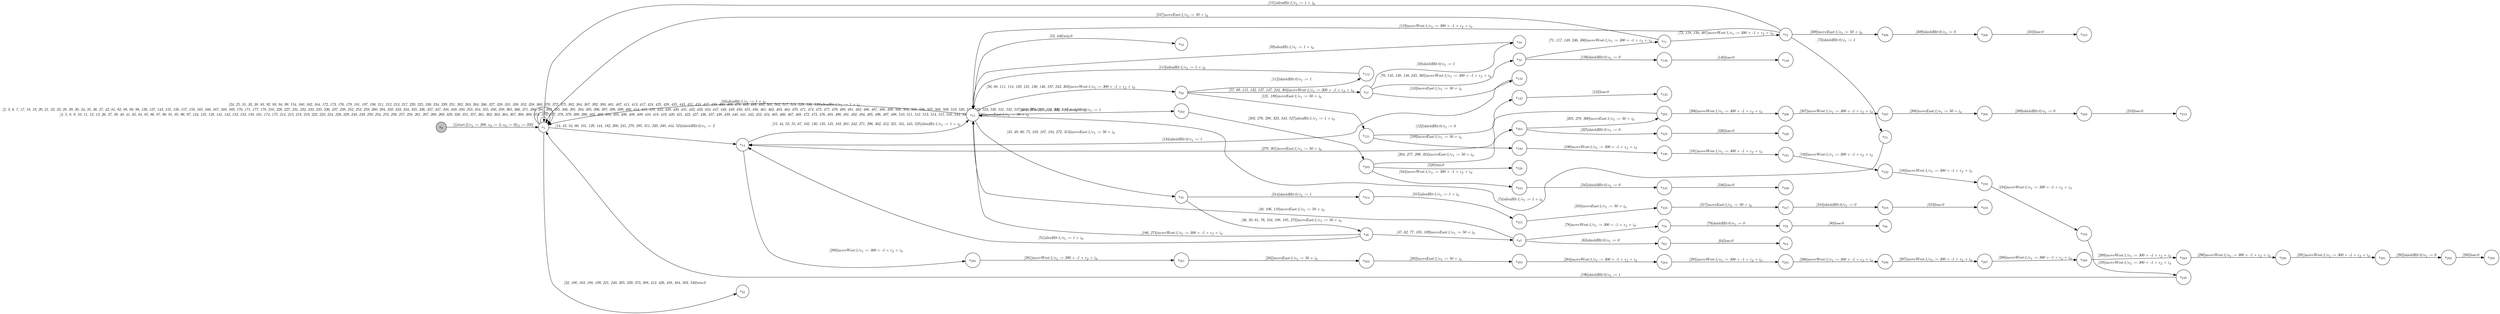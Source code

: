 digraph EFSM{
  graph [rankdir="LR", fontname="Latin Modern Math"];
  node [color="black", fillcolor="white", shape="circle", style="filled", fontname="Latin Modern Math"];
  edge [fontname="Latin Modern Math"];

  s0[fillcolor="gray", label=<s<sub>0</sub>>];
  s1[label=<s<sub>1</sub>>];
  s14[label=<s<sub>14</sub>>];
  s15[label=<s<sub>15</sub>>];
  s32[label=<s<sub>32</sub>>];
  s45[label=<s<sub>45</sub>>];
  s46[label=<s<sub>46</sub>>];
  s47[label=<s<sub>47</sub>>];
  s53[label=<s<sub>53</sub>>];
  s56[label=<s<sub>56</sub>>];
  s57[label=<s<sub>57</sub>>];
  s58[label=<s<sub>58</sub>>];
  s63[label=<s<sub>63</sub>>];
  s64[label=<s<sub>64</sub>>];
  s70[label=<s<sub>70</sub>>];
  s71[label=<s<sub>71</sub>>];
  s72[label=<s<sub>72</sub>>];
  s73[label=<s<sub>73</sub>>];
  s78[label=<s<sub>78</sub>>];
  s79[label=<s<sub>79</sub>>];
  s80[label=<s<sub>80</sub>>];
  s112[label=<s<sub>112</sub>>];
  s121[label=<s<sub>121</sub>>];
  s122[label=<s<sub>122</sub>>];
  s123[label=<s<sub>123</sub>>];
  s133[label=<s<sub>133</sub>>];
  s139[label=<s<sub>139</sub>>];
  s140[label=<s<sub>140</sub>>];
  s189[label=<s<sub>189</sub>>];
  s190[label=<s<sub>190</sub>>];
  s191[label=<s<sub>191</sub>>];
  s192[label=<s<sub>192</sub>>];
  s193[label=<s<sub>193</sub>>];
  s194[label=<s<sub>194</sub>>];
  s195[label=<s<sub>195</sub>>];
  s202[label=<s<sub>202</sub>>];
  s203[label=<s<sub>203</sub>>];
  s204[label=<s<sub>204</sub>>];
  s205[label=<s<sub>205</sub>>];
  s206[label=<s<sub>206</sub>>];
  s207[label=<s<sub>207</sub>>];
  s208[label=<s<sub>208</sub>>];
  s209[label=<s<sub>209</sub>>];
  s210[label=<s<sub>210</sub>>];
  s280[label=<s<sub>280</sub>>];
  s281[label=<s<sub>281</sub>>];
  s282[label=<s<sub>282</sub>>];
  s283[label=<s<sub>283</sub>>];
  s284[label=<s<sub>284</sub>>];
  s285[label=<s<sub>285</sub>>];
  s286[label=<s<sub>286</sub>>];
  s287[label=<s<sub>287</sub>>];
  s288[label=<s<sub>288</sub>>];
  s289[label=<s<sub>289</sub>>];
  s290[label=<s<sub>290</sub>>];
  s291[label=<s<sub>291</sub>>];
  s292[label=<s<sub>292</sub>>];
  s293[label=<s<sub>293</sub>>];
  s308[label=<s<sub>308</sub>>];
  s309[label=<s<sub>309</sub>>];
  s310[label=<s<sub>310</sub>>];
  s314[label=<s<sub>314</sub>>];
  s315[label=<s<sub>315</sub>>];
  s316[label=<s<sub>316</sub>>];
  s317[label=<s<sub>317</sub>>];
  s318[label=<s<sub>318</sub>>];
  s319[label=<s<sub>319</sub>>];
  s325[label=<s<sub>325</sub>>];
  s326[label=<s<sub>326</sub>>];
  s344[label=<s<sub>344</sub>>];
  s345[label=<s<sub>345</sub>>];
  s346[label=<s<sub>346</sub>>];
  s528[label=<s<sub>528</sub>>];

  s0->s1[label=<<i> [1]start:2/o<sub>1</sub> := 200, o<sub>2</sub> := 3, o<sub>3</sub> := 0&#91;r<sub>2</sub> := 350&#93;</i>>];
  s15->s1[label=<<i> [16]alienHit:1/o<sub>1</sub> := 1 + i<sub>0</sub></i>>];
  s46->s14[label=<<i> [51]alienHit:1/o<sub>1</sub> := 1 + i<sub>0</sub></i>>];
  s15->s53[label=<<i> [53, 446]win:0</i>>];
  s57->s58[label=<<i> [58]shieldHit:0/o<sub>1</sub> := 1</i>>];
  s58->s15[label=<<i> [59]alienHit:1/o<sub>1</sub> := 1 + i<sub>0</sub></i>>];
  s15->s45[label=<<i> [45, 49, 60, 75, 103, 107, 184, 272, 313]moveEast:1/o<sub>1</sub> := 50 + i<sub>0</sub></i>>];
  s45->s46[label=<<i> [46, 50, 61, 76, 104, 108, 185, 273]moveEast:1/o<sub>1</sub> := 50 + i<sub>0</sub></i>>];
  s46->s47[label=<<i> [47, 62, 77, 105, 109]moveEast:1/o<sub>1</sub> := 50 + i<sub>0</sub></i>>];
  s47->s63[label=<<i> [63]shieldHit:0/o<sub>1</sub> := 0</i>>];
  s63->s64[label=<<i> [64]lose:0</i>>];
  s72->s73[label=<<i> [73]shieldHit:0/o<sub>1</sub> := 1</i>>];
  s73->s15[label=<<i> [74]alienHit:1/o<sub>1</sub> := 1 + i<sub>0</sub></i>>];
  s47->s78[label=<<i> [78]moveWest:1/o<sub>1</sub> := 300 + -1 &times; r<sub>2</sub> + i<sub>0</sub></i>>];
  s78->s79[label=<<i> [79]shieldHit:0/o<sub>1</sub> := 0</i>>];
  s79->s80[label=<<i> [80]lose:0</i>>];
  s47->s15[label=<<i> [48, 106, 110]moveEast:1/o<sub>1</sub> := 50 + i<sub>0</sub></i>>];
  s56->s112[label=<<i> [112]shieldHit:0/o<sub>1</sub> := 1</i>>];
  s112->s15[label=<<i> [113]alienHit:1/o<sub>1</sub> := 1 + i<sub>0</sub></i>>];
  s72->s15[label=<<i> [119]moveWest:1/o<sub>1</sub> := 300 + -1 &times; r<sub>2</sub> + i<sub>0</sub></i>>];
  s15->s56[label=<<i> [56, 68, 111, 114, 120, 131, 136, 146, 187, 243, 303]moveWest:1/o<sub>1</sub> := 300 + -1 &times; r<sub>2</sub> + i<sub>0</sub></i>>];
  s56->s121[label=<<i> [121, 188]moveEast:1/o<sub>1</sub> := 50 + i<sub>0</sub></i>>];
  s121->s122[label=<<i> [122]shieldHit:0/o<sub>1</sub> := 0</i>>];
  s122->s123[label=<<i> [123]lose:0</i>>];
  s57->s133[label=<<i> [133]moveEast:1/o<sub>1</sub> := 50 + i<sub>0</sub></i>>];
  s133->s14[label=<<i> [134]shieldHit:0/o<sub>1</sub> := 1</i>>];
  s14->s15[label=<<i> [15, 44, 52, 55, 67, 102, 130, 135, 145, 183, 201, 242, 271, 296, 302, 312, 321, 341, 445, 525]alienHit:1/o<sub>1</sub> := 1 + i<sub>0</sub></i>>];
  s70->s139[label=<<i> [139]shieldHit:0/o<sub>1</sub> := 0</i>>];
  s139->s140[label=<<i> [140]lose:0</i>>];
  s72->s1[label=<<i> [151]alienHit:1/o<sub>1</sub> := 1 + i<sub>0</sub></i>>];
  s46->s15[label=<<i> [186, 274]moveWest:1/o<sub>1</sub> := 300 + -1 &times; r<sub>2</sub> + i<sub>0</sub></i>>];
  s121->s189[label=<<i> [189]moveEast:1/o<sub>1</sub> := 50 + i<sub>0</sub></i>>];
  s189->s190[label=<<i> [190]moveWest:1/o<sub>1</sub> := 300 + -1 &times; r<sub>2</sub> + i<sub>0</sub></i>>];
  s190->s191[label=<<i> [191]moveWest:1/o<sub>1</sub> := 300 + -1 &times; r<sub>2</sub> + i<sub>0</sub></i>>];
  s191->s192[label=<<i> [192]moveWest:1/o<sub>1</sub> := 300 + -1 &times; r<sub>2</sub> + i<sub>0</sub></i>>];
  s192->s193[label=<<i> [193]moveWest:1/o<sub>1</sub> := 300 + -1 &times; r<sub>2</sub> + i<sub>0</sub></i>>];
  s193->s194[label=<<i> [194]moveWest:1/o<sub>1</sub> := 300 + -1 &times; r<sub>2</sub> + i<sub>0</sub></i>>];
  s194->s195[label=<<i> [195]moveWest:1/o<sub>1</sub> := 300 + -1 &times; r<sub>2</sub> + i<sub>0</sub></i>>];
  s195->s1[label=<<i> [196]shieldHit:0/o<sub>1</sub> := 1</i>>];
  s1->s32[label=<<i> [32, 100, 163, 180, 199, 221, 240, 265, 339, 373, 388, 412, 426, 458, 484, 503, 540]win:0</i>>];
  s205->s206[label=<<i> [206]moveWest:1/o<sub>1</sub> := 300 + -1 &times; r<sub>2</sub> + i<sub>0</sub></i>>];
  s206->s207[label=<<i> [207]moveWest:1/o<sub>1</sub> := 300 + -1 &times; r<sub>2</sub> + i<sub>0</sub></i>>];
  s207->s208[label=<<i> [208]moveEast:1/o<sub>1</sub> := 50 + i<sub>0</sub></i>>];
  s208->s209[label=<<i> [209]shieldHit:0/o<sub>1</sub> := 0</i>>];
  s209->s210[label=<<i> [210]lose:0</i>>];
  s71->s1[label=<<i> [247]moveEast:1/o<sub>1</sub> := 50 + i<sub>0</sub></i>>];
  s1->s1[label=<<i> [4, 5, 8, 9, 10, 11, 12, 13, 26, 27, 39, 40, 41, 65, 84, 85, 86, 87, 90, 91, 95, 96, 97, 124, 125, 128, 141, 142, 152, 153, 159, 161, 174, 175, 214, 215, 218, 219, 222, 223, 224, 228, 229, 248, 249, 250, 254, 255, 256, 257, 258, 261, 267, 268, 269, 329, 330, 351, 357, 361, 362, 363, 364, 367, 368, 369, 374, 376, 377, 378, 379, 389, 390, 402, 403, 404, 405, 406, 408, 409, 410, 418, 419, 420, 421, 422, 427, 436, 437, 438, 439, 440, 441, 442, 452, 454, 465, 466, 467, 468, 472, 473, 476, 485, 490, 491, 492, 494, 495, 496, 497, 498, 510, 511, 512, 513, 514, 515, 516, 533, 534, 535, 538]moveEast:1/o<sub>1</sub> := 50 + i<sub>0</sub></i>>];
  s1->s1[label=<<i> [2, 3, 6, 7, 17, 18, 19, 20, 21, 22, 23, 28, 29, 30, 34, 35, 36, 37, 42, 81, 82, 88, 89, 98, 126, 127, 143, 155, 156, 157, 158, 165, 166, 167, 168, 169, 170, 171, 177, 178, 216, 226, 227, 231, 232, 233, 235, 236, 237, 238, 252, 253, 259, 260, 294, 332, 333, 334, 335, 336, 337, 347, 348, 349, 350, 353, 354, 355, 356, 359, 365, 366, 371, 380, 381, 383, 385, 386, 391, 394, 395, 396, 397, 398, 399, 400, 414, 415, 416, 423, 429, 430, 431, 432, 433, 434, 447, 448, 449, 450, 455, 456, 461, 462, 463, 464, 470, 471, 474, 475, 477, 479, 480, 481, 482, 486, 487, 488, 499, 500, 504, 505, 506, 507, 508, 509, 519, 520, 521, 522, 523, 530, 531, 532, 537]moveWest:1/o<sub>1</sub> := 300 + -1 &times; r<sub>2</sub> + i<sub>0</sub></i>>];
  s1->s1[label=<<i> [24, 25, 31, 33, 38, 83, 92, 93, 94, 99, 154, 160, 162, 164, 172, 173, 176, 179, 181, 197, 198, 211, 212, 213, 217, 220, 225, 230, 234, 239, 251, 262, 263, 264, 266, 327, 328, 331, 338, 352, 358, 360, 370, 372, 375, 382, 384, 387, 392, 393, 401, 407, 411, 413, 417, 424, 425, 428, 435, 443, 451, 453, 457, 459, 460, 469, 478, 483, 489, 493, 501, 502, 517, 518, 529, 536, 539]alienHit:1/o<sub>1</sub> := 1 + i<sub>0</sub></i>>];
  s14->s280[label=<<i> [280]moveWest:1/o<sub>1</sub> := 300 + -1 &times; r<sub>2</sub> + i<sub>0</sub></i>>];
  s280->s281[label=<<i> [281]moveWest:1/o<sub>1</sub> := 300 + -1 &times; r<sub>2</sub> + i<sub>0</sub></i>>];
  s281->s282[label=<<i> [282]moveEast:1/o<sub>1</sub> := 50 + i<sub>0</sub></i>>];
  s282->s283[label=<<i> [283]moveEast:1/o<sub>1</sub> := 50 + i<sub>0</sub></i>>];
  s283->s284[label=<<i> [284]moveWest:1/o<sub>1</sub> := 300 + -1 &times; r<sub>2</sub> + i<sub>0</sub></i>>];
  s284->s285[label=<<i> [285]moveWest:1/o<sub>1</sub> := 300 + -1 &times; r<sub>2</sub> + i<sub>0</sub></i>>];
  s285->s286[label=<<i> [286]moveWest:1/o<sub>1</sub> := 300 + -1 &times; r<sub>2</sub> + i<sub>0</sub></i>>];
  s286->s287[label=<<i> [287]moveWest:1/o<sub>1</sub> := 300 + -1 &times; r<sub>2</sub> + i<sub>0</sub></i>>];
  s287->s288[label=<<i> [288]moveWest:1/o<sub>1</sub> := 300 + -1 &times; r<sub>2</sub> + i<sub>0</sub></i>>];
  s288->s289[label=<<i> [289]moveWest:1/o<sub>1</sub> := 300 + -1 &times; r<sub>2</sub> + i<sub>0</sub></i>>];
  s289->s290[label=<<i> [290]moveWest:1/o<sub>1</sub> := 300 + -1 &times; r<sub>2</sub> + i<sub>0</sub></i>>];
  s290->s291[label=<<i> [291]moveWest:1/o<sub>1</sub> := 300 + -1 &times; r<sub>2</sub> + i<sub>0</sub></i>>];
  s291->s292[label=<<i> [292]shieldHit:0/o<sub>1</sub> := 0</i>>];
  s292->s293[label=<<i> [293]lose:0</i>>];
  s203->s204[label=<<i> [204, 277, 299, 324]moveEast:1/o<sub>1</sub> := 50 + i<sub>0</sub></i>>];
  s204->s205[label=<<i> [205, 278, 300]moveEast:1/o<sub>1</sub> := 50 + i<sub>0</sub></i>>];
  s205->s14[label=<<i> [279, 301]moveEast:1/o<sub>1</sub> := 50 + i<sub>0</sub></i>>];
  s56->s57[label=<<i> [57, 69, 115, 132, 137, 147, 244, 304]moveWest:1/o<sub>1</sub> := 300 + -1 &times; r<sub>2</sub> + i<sub>0</sub></i>>];
  s57->s70[label=<<i> [70, 116, 138, 148, 245, 305]moveWest:1/o<sub>1</sub> := 300 + -1 &times; r<sub>2</sub> + i<sub>0</sub></i>>];
  s70->s71[label=<<i> [71, 117, 149, 246, 306]moveWest:1/o<sub>1</sub> := 300 + -1 &times; r<sub>2</sub> + i<sub>0</sub></i>>];
  s71->s72[label=<<i> [72, 118, 150, 307]moveWest:1/o<sub>1</sub> := 300 + -1 &times; r<sub>2</sub> + i<sub>0</sub></i>>];
  s72->s308[label=<<i> [308]moveEast:1/o<sub>1</sub> := 50 + i<sub>0</sub></i>>];
  s308->s309[label=<<i> [309]shieldHit:0/o<sub>1</sub> := 0</i>>];
  s309->s310[label=<<i> [310]lose:0</i>>];
  s45->s314[label=<<i> [314]shieldHit:0/o<sub>1</sub> := 1</i>>];
  s314->s315[label=<<i> [315]alienHit:1/o<sub>1</sub> := 1 + i<sub>0</sub></i>>];
  s315->s316[label=<<i> [316]moveEast:1/o<sub>1</sub> := 50 + i<sub>0</sub></i>>];
  s316->s317[label=<<i> [317]moveEast:1/o<sub>1</sub> := 50 + i<sub>0</sub></i>>];
  s317->s318[label=<<i> [318]shieldHit:0/o<sub>1</sub> := 0</i>>];
  s318->s319[label=<<i> [319]lose:0</i>>];
  s204->s325[label=<<i> [325]shieldHit:0/o<sub>1</sub> := 0</i>>];
  s325->s326[label=<<i> [326]lose:0</i>>];
  s203->s344[label=<<i> [344]moveWest:1/o<sub>1</sub> := 300 + -1 &times; r<sub>2</sub> + i<sub>0</sub></i>>];
  s344->s345[label=<<i> [345]shieldHit:0/o<sub>1</sub> := 0</i>>];
  s345->s346[label=<<i> [346]lose:0</i>>];
  s1->s14[label=<<i> [14, 43, 54, 66, 101, 129, 144, 182, 200, 241, 270, 295, 311, 320, 340, 444, 524]shieldHit:0/o<sub>1</sub> := 2</i>>];
  s15->s202[label=<<i> [202, 275, 297, 322, 342, 526]shieldHit:0/o<sub>1</sub> := 1</i>>];
  s202->s203[label=<<i> [203, 276, 298, 323, 343, 527]alienHit:1/o<sub>1</sub> := 1 + i<sub>0</sub></i>>];
  s203->s528[label=<<i> [528]win:0</i>>];
}